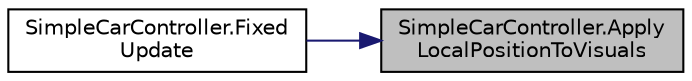digraph "SimpleCarController.ApplyLocalPositionToVisuals"
{
 // LATEX_PDF_SIZE
  edge [fontname="Helvetica",fontsize="10",labelfontname="Helvetica",labelfontsize="10"];
  node [fontname="Helvetica",fontsize="10",shape=record];
  rankdir="RL";
  Node1 [label="SimpleCarController.Apply\lLocalPositionToVisuals",height=0.2,width=0.4,color="black", fillcolor="grey75", style="filled", fontcolor="black",tooltip=" "];
  Node1 -> Node2 [dir="back",color="midnightblue",fontsize="10",style="solid",fontname="Helvetica"];
  Node2 [label="SimpleCarController.Fixed\lUpdate",height=0.2,width=0.4,color="black", fillcolor="white", style="filled",URL="$class_simple_car_controller.html#ac2b6b1ea41a41cd31b8095473a8a13cd",tooltip=" "];
}
